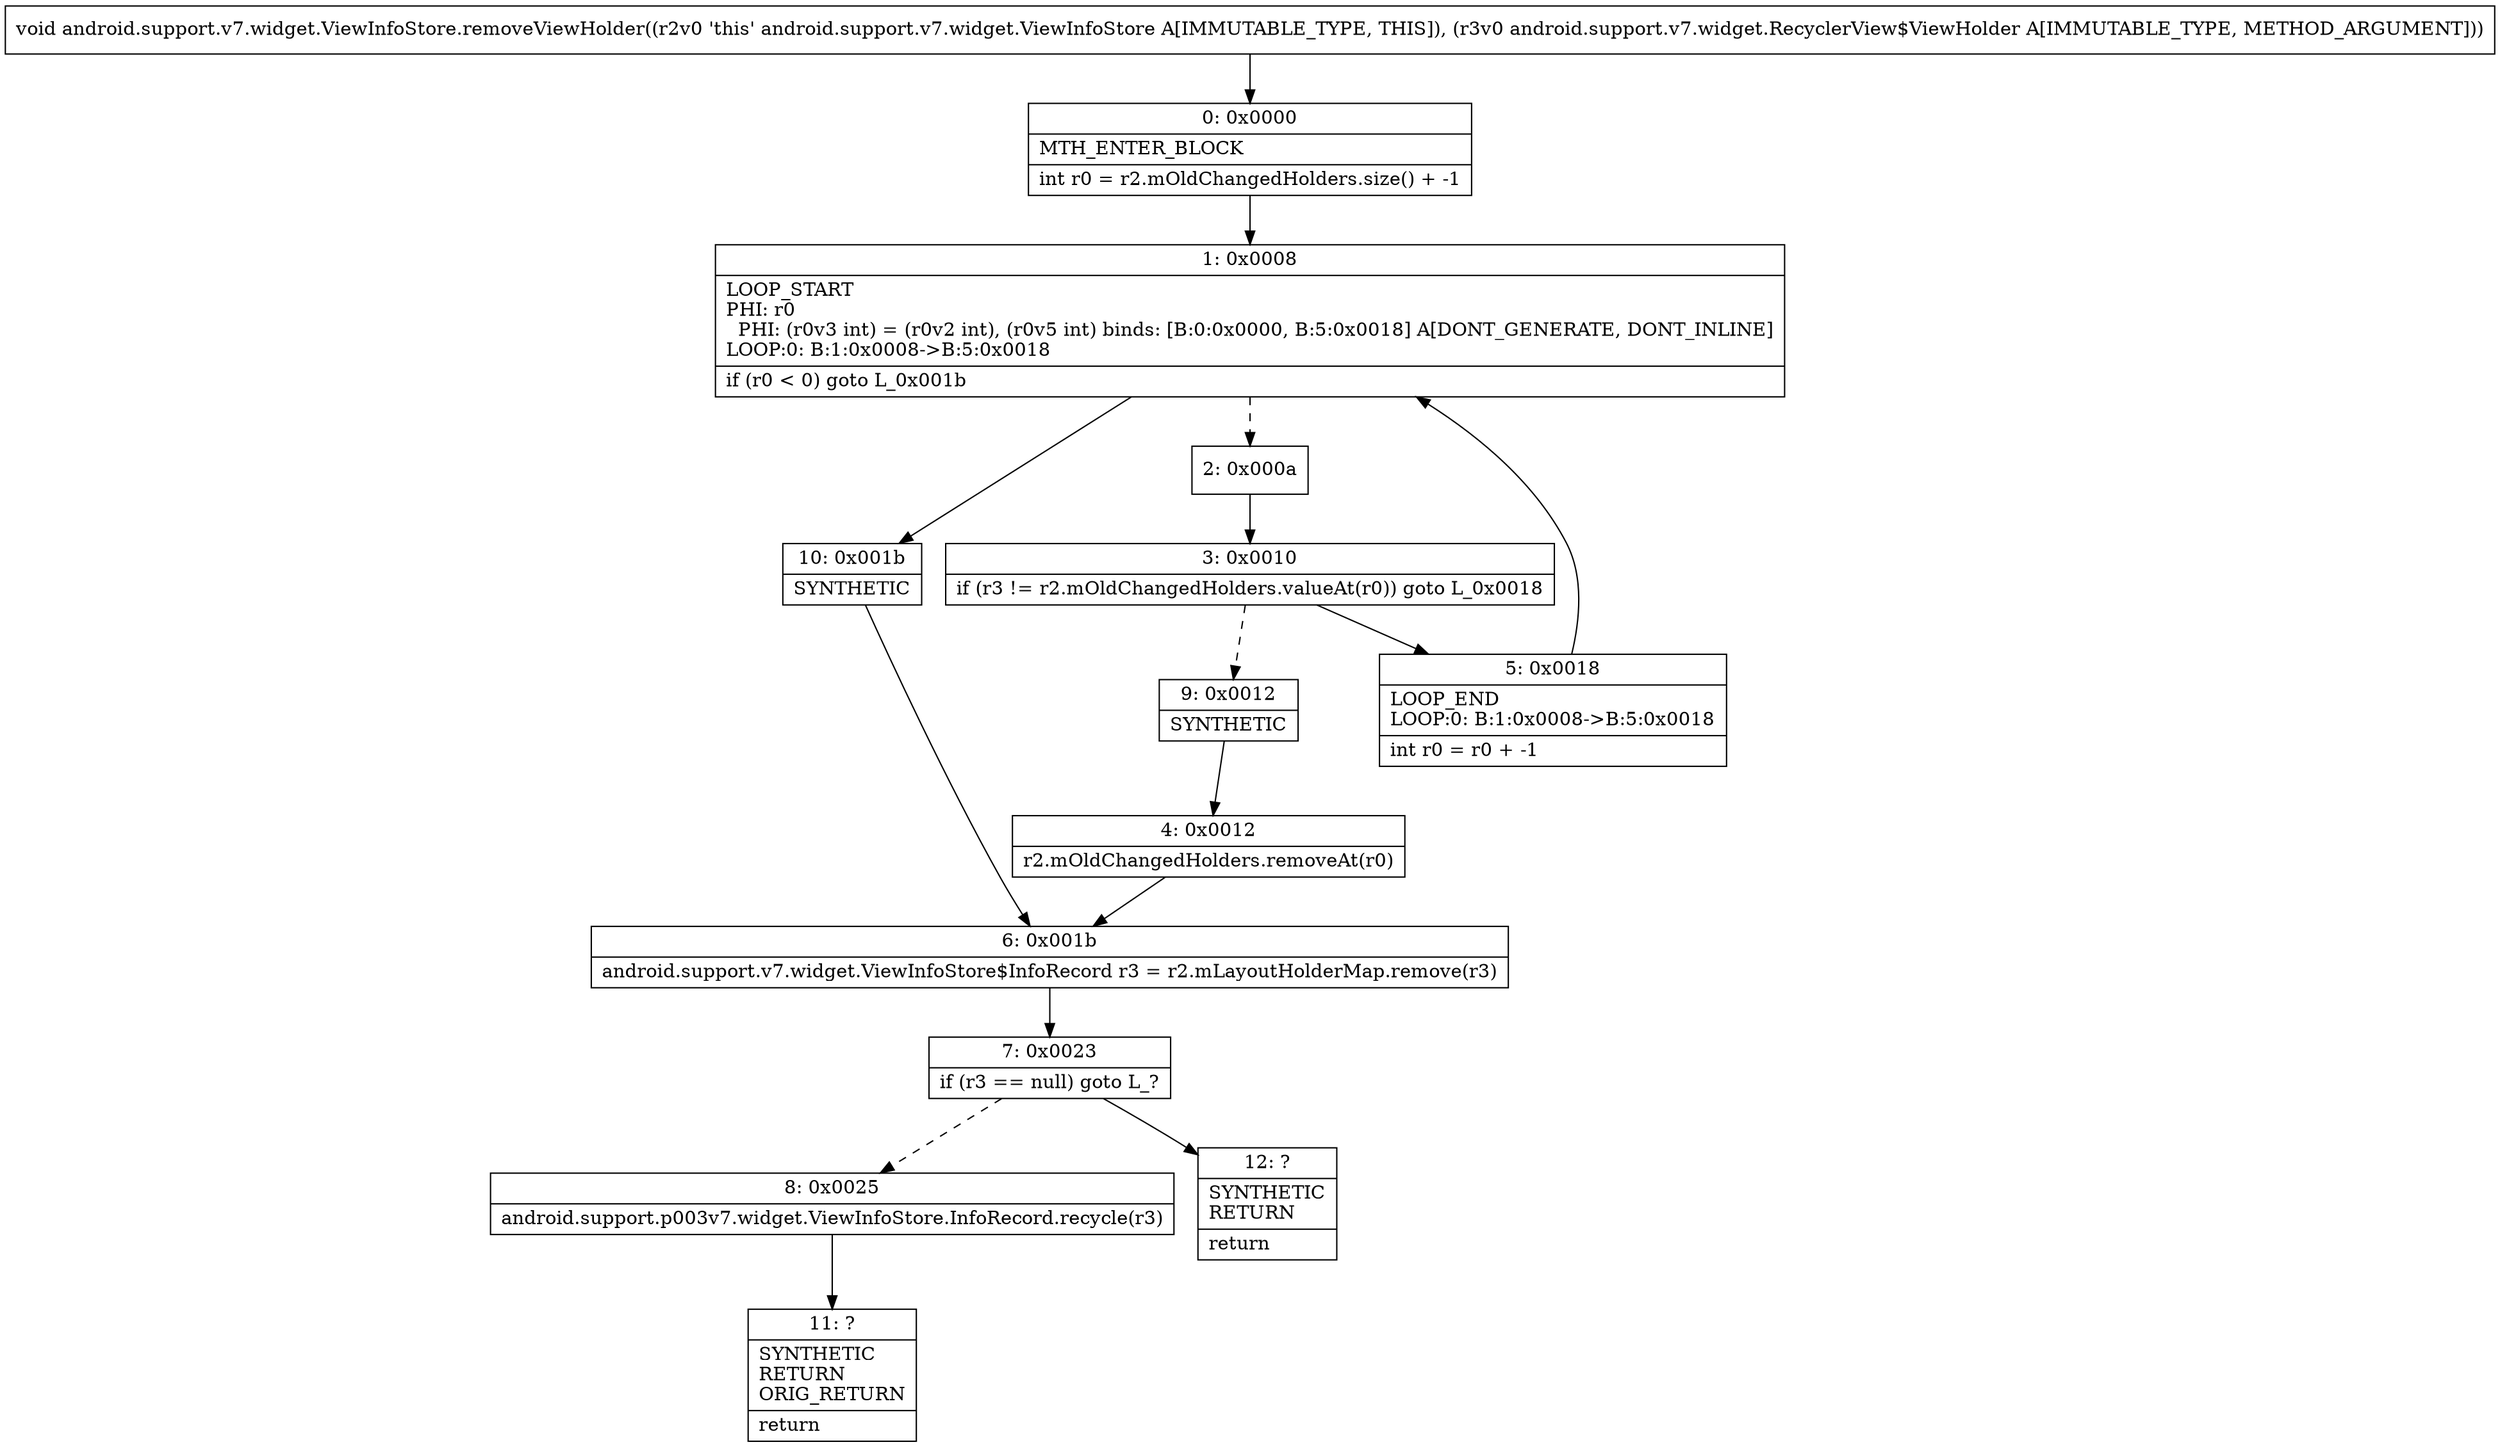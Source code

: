 digraph "CFG forandroid.support.v7.widget.ViewInfoStore.removeViewHolder(Landroid\/support\/v7\/widget\/RecyclerView$ViewHolder;)V" {
Node_0 [shape=record,label="{0\:\ 0x0000|MTH_ENTER_BLOCK\l|int r0 = r2.mOldChangedHolders.size() + \-1\l}"];
Node_1 [shape=record,label="{1\:\ 0x0008|LOOP_START\lPHI: r0 \l  PHI: (r0v3 int) = (r0v2 int), (r0v5 int) binds: [B:0:0x0000, B:5:0x0018] A[DONT_GENERATE, DONT_INLINE]\lLOOP:0: B:1:0x0008\-\>B:5:0x0018\l|if (r0 \< 0) goto L_0x001b\l}"];
Node_2 [shape=record,label="{2\:\ 0x000a}"];
Node_3 [shape=record,label="{3\:\ 0x0010|if (r3 != r2.mOldChangedHolders.valueAt(r0)) goto L_0x0018\l}"];
Node_4 [shape=record,label="{4\:\ 0x0012|r2.mOldChangedHolders.removeAt(r0)\l}"];
Node_5 [shape=record,label="{5\:\ 0x0018|LOOP_END\lLOOP:0: B:1:0x0008\-\>B:5:0x0018\l|int r0 = r0 + \-1\l}"];
Node_6 [shape=record,label="{6\:\ 0x001b|android.support.v7.widget.ViewInfoStore$InfoRecord r3 = r2.mLayoutHolderMap.remove(r3)\l}"];
Node_7 [shape=record,label="{7\:\ 0x0023|if (r3 == null) goto L_?\l}"];
Node_8 [shape=record,label="{8\:\ 0x0025|android.support.p003v7.widget.ViewInfoStore.InfoRecord.recycle(r3)\l}"];
Node_9 [shape=record,label="{9\:\ 0x0012|SYNTHETIC\l}"];
Node_10 [shape=record,label="{10\:\ 0x001b|SYNTHETIC\l}"];
Node_11 [shape=record,label="{11\:\ ?|SYNTHETIC\lRETURN\lORIG_RETURN\l|return\l}"];
Node_12 [shape=record,label="{12\:\ ?|SYNTHETIC\lRETURN\l|return\l}"];
MethodNode[shape=record,label="{void android.support.v7.widget.ViewInfoStore.removeViewHolder((r2v0 'this' android.support.v7.widget.ViewInfoStore A[IMMUTABLE_TYPE, THIS]), (r3v0 android.support.v7.widget.RecyclerView$ViewHolder A[IMMUTABLE_TYPE, METHOD_ARGUMENT])) }"];
MethodNode -> Node_0;
Node_0 -> Node_1;
Node_1 -> Node_2[style=dashed];
Node_1 -> Node_10;
Node_2 -> Node_3;
Node_3 -> Node_5;
Node_3 -> Node_9[style=dashed];
Node_4 -> Node_6;
Node_5 -> Node_1;
Node_6 -> Node_7;
Node_7 -> Node_8[style=dashed];
Node_7 -> Node_12;
Node_8 -> Node_11;
Node_9 -> Node_4;
Node_10 -> Node_6;
}


